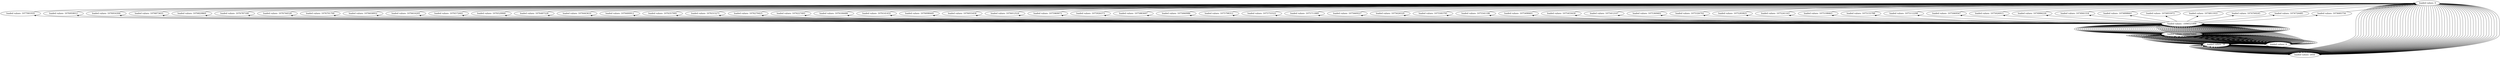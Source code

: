digraph {
	"loaded values- 0"
	"loaded values- 2050"
	"loaded values- 2050" -> "loaded values- 0" [dir=back]
	"loaded values- 10"
	"loaded values- 10" -> "loaded values- 2050" [dir=back]
	"loaded values- -1246676664"
	"loaded values- -1246676664" -> "loaded values- 10" [dir=back]
	"loaded values- -1090521896"
	"loaded values- -1090521896" -> "loaded values- -1246676664" [dir=back]
	"loaded values- 9"
	"loaded values- 9" -> "loaded values- -1090521896" [dir=back]
	"loaded values- -1246676664"
	"loaded values- -1246676664" -> "loaded values- 9" [dir=back]
	"loaded values- -1090521896"
	"loaded values- -1090521896" -> "loaded values- -1246676664" [dir=back]
	"loaded values- 1077001935"
	"loaded values- 1077001935" -> "loaded values- -1090521896" [dir=back]
	"loaded values- 0"
	"loaded values- 0" -> "loaded values- 1077001935" [dir=back]
	"loaded values- 2050"
	"loaded values- 2050" -> "loaded values- 0" [dir=back]
	"loaded values- 10"
	"loaded values- 10" -> "loaded values- 2050" [dir=back]
	"loaded values- -1246676664"
	"loaded values- -1246676664" -> "loaded values- 10" [dir=back]
	"loaded values- -1090521896"
	"loaded values- -1090521896" -> "loaded values- -1246676664" [dir=back]
	"loaded values- 9"
	"loaded values- 9" -> "loaded values- -1090521896" [dir=back]
	"loaded values- -1246676664"
	"loaded values- -1246676664" -> "loaded values- 9" [dir=back]
	"loaded values- -1090521896"
	"loaded values- -1090521896" -> "loaded values- -1246676664" [dir=back]
	"loaded values- 1076959012"
	"loaded values- 1076959012" -> "loaded values- -1090521896" [dir=back]
	"loaded values- 0"
	"loaded values- 0" -> "loaded values- 1076959012" [dir=back]
	"loaded values- 2050"
	"loaded values- 2050" -> "loaded values- 0" [dir=back]
	"loaded values- 10"
	"loaded values- 10" -> "loaded values- 2050" [dir=back]
	"loaded values- -1246676664"
	"loaded values- -1246676664" -> "loaded values- 10" [dir=back]
	"loaded values- -1090521896"
	"loaded values- -1090521896" -> "loaded values- -1246676664" [dir=back]
	"loaded values- 9"
	"loaded values- 9" -> "loaded values- -1090521896" [dir=back]
	"loaded values- -1246676664"
	"loaded values- -1246676664" -> "loaded values- 9" [dir=back]
	"loaded values- -1090521896"
	"loaded values- -1090521896" -> "loaded values- -1246676664" [dir=back]
	"loaded values- 1076916304"
	"loaded values- 1076916304" -> "loaded values- -1090521896" [dir=back]
	"loaded values- 0"
	"loaded values- 0" -> "loaded values- 1076916304" [dir=back]
	"loaded values- 2050"
	"loaded values- 2050" -> "loaded values- 0" [dir=back]
	"loaded values- 10"
	"loaded values- 10" -> "loaded values- 2050" [dir=back]
	"loaded values- -1246676664"
	"loaded values- -1246676664" -> "loaded values- 10" [dir=back]
	"loaded values- -1090521896"
	"loaded values- -1090521896" -> "loaded values- -1246676664" [dir=back]
	"loaded values- 9"
	"loaded values- 9" -> "loaded values- -1090521896" [dir=back]
	"loaded values- -1246676664"
	"loaded values- -1246676664" -> "loaded values- 9" [dir=back]
	"loaded values- -1090521896"
	"loaded values- -1090521896" -> "loaded values- -1246676664" [dir=back]
	"loaded values- 1076873655"
	"loaded values- 1076873655" -> "loaded values- -1090521896" [dir=back]
	"loaded values- 0"
	"loaded values- 0" -> "loaded values- 1076873655" [dir=back]
	"loaded values- 2050"
	"loaded values- 2050" -> "loaded values- 0" [dir=back]
	"loaded values- 10"
	"loaded values- 10" -> "loaded values- 2050" [dir=back]
	"loaded values- -1246676664"
	"loaded values- -1246676664" -> "loaded values- 10" [dir=back]
	"loaded values- -1090521896"
	"loaded values- -1090521896" -> "loaded values- -1246676664" [dir=back]
	"loaded values- 9"
	"loaded values- 9" -> "loaded values- -1090521896" [dir=back]
	"loaded values- -1246676664"
	"loaded values- -1246676664" -> "loaded values- 9" [dir=back]
	"loaded values- -1090521896"
	"loaded values- -1090521896" -> "loaded values- -1246676664" [dir=back]
	"loaded values- 1076829869"
	"loaded values- 1076829869" -> "loaded values- -1090521896" [dir=back]
	"loaded values- 0"
	"loaded values- 0" -> "loaded values- 1076829869" [dir=back]
	"loaded values- 2050"
	"loaded values- 2050" -> "loaded values- 0" [dir=back]
	"loaded values- 10"
	"loaded values- 10" -> "loaded values- 2050" [dir=back]
	"loaded values- -1246676664"
	"loaded values- -1246676664" -> "loaded values- 10" [dir=back]
	"loaded values- -1090521896"
	"loaded values- -1090521896" -> "loaded values- -1246676664" [dir=back]
	"loaded values- 9"
	"loaded values- 9" -> "loaded values- -1090521896" [dir=back]
	"loaded values- -1246676664"
	"loaded values- -1246676664" -> "loaded values- 9" [dir=back]
	"loaded values- -1090521896"
	"loaded values- -1090521896" -> "loaded values- -1246676664" [dir=back]
	"loaded values- 1076787180"
	"loaded values- 1076787180" -> "loaded values- -1090521896" [dir=back]
	"loaded values- 0"
	"loaded values- 0" -> "loaded values- 1076787180" [dir=back]
	"loaded values- 2050"
	"loaded values- 2050" -> "loaded values- 0" [dir=back]
	"loaded values- 10"
	"loaded values- 10" -> "loaded values- 2050" [dir=back]
	"loaded values- -1246676664"
	"loaded values- -1246676664" -> "loaded values- 10" [dir=back]
	"loaded values- -1090521896"
	"loaded values- -1090521896" -> "loaded values- -1246676664" [dir=back]
	"loaded values- 9"
	"loaded values- 9" -> "loaded values- -1090521896" [dir=back]
	"loaded values- -1246676664"
	"loaded values- -1246676664" -> "loaded values- 9" [dir=back]
	"loaded values- -1090521896"
	"loaded values- -1090521896" -> "loaded values- -1246676664" [dir=back]
	"loaded values- 1076744528"
	"loaded values- 1076744528" -> "loaded values- -1090521896" [dir=back]
	"loaded values- 0"
	"loaded values- 0" -> "loaded values- 1076744528" [dir=back]
	"loaded values- 2050"
	"loaded values- 2050" -> "loaded values- 0" [dir=back]
	"loaded values- 10"
	"loaded values- 10" -> "loaded values- 2050" [dir=back]
	"loaded values- -1246676664"
	"loaded values- -1246676664" -> "loaded values- 10" [dir=back]
	"loaded values- -1090521896"
	"loaded values- -1090521896" -> "loaded values- -1246676664" [dir=back]
	"loaded values- 9"
	"loaded values- 9" -> "loaded values- -1090521896" [dir=back]
	"loaded values- -1246676664"
	"loaded values- -1246676664" -> "loaded values- 9" [dir=back]
	"loaded values- -1090521896"
	"loaded values- -1090521896" -> "loaded values- -1246676664" [dir=back]
	"loaded values- 1076701700"
	"loaded values- 1076701700" -> "loaded values- -1090521896" [dir=back]
	"loaded values- 0"
	"loaded values- 0" -> "loaded values- 1076701700" [dir=back]
	"loaded values- 2050"
	"loaded values- 2050" -> "loaded values- 0" [dir=back]
	"loaded values- 10"
	"loaded values- 10" -> "loaded values- 2050" [dir=back]
	"loaded values- -1246676664"
	"loaded values- -1246676664" -> "loaded values- 10" [dir=back]
	"loaded values- -1090521896"
	"loaded values- -1090521896" -> "loaded values- -1246676664" [dir=back]
	"loaded values- 9"
	"loaded values- 9" -> "loaded values- -1090521896" [dir=back]
	"loaded values- -1246676664"
	"loaded values- -1246676664" -> "loaded values- 9" [dir=back]
	"loaded values- -1090521896"
	"loaded values- -1090521896" -> "loaded values- -1246676664" [dir=back]
	"loaded values- 1076658952"
	"loaded values- 1076658952" -> "loaded values- -1090521896" [dir=back]
	"loaded values- 0"
	"loaded values- 0" -> "loaded values- 1076658952" [dir=back]
	"loaded values- 2050"
	"loaded values- 2050" -> "loaded values- 0" [dir=back]
	"loaded values- 10"
	"loaded values- 10" -> "loaded values- 2050" [dir=back]
	"loaded values- -1246676664"
	"loaded values- -1246676664" -> "loaded values- 10" [dir=back]
	"loaded values- -1090521896"
	"loaded values- -1090521896" -> "loaded values- -1246676664" [dir=back]
	"loaded values- 9"
	"loaded values- 9" -> "loaded values- -1090521896" [dir=back]
	"loaded values- -1246676664"
	"loaded values- -1246676664" -> "loaded values- 9" [dir=back]
	"loaded values- -1090521896"
	"loaded values- -1090521896" -> "loaded values- -1246676664" [dir=back]
	"loaded values- 1076616205"
	"loaded values- 1076616205" -> "loaded values- -1090521896" [dir=back]
	"loaded values- 0"
	"loaded values- 0" -> "loaded values- 1076616205" [dir=back]
	"loaded values- 2050"
	"loaded values- 2050" -> "loaded values- 0" [dir=back]
	"loaded values- 10"
	"loaded values- 10" -> "loaded values- 2050" [dir=back]
	"loaded values- -1246676664"
	"loaded values- -1246676664" -> "loaded values- 10" [dir=back]
	"loaded values- -1090521896"
	"loaded values- -1090521896" -> "loaded values- -1246676664" [dir=back]
	"loaded values- 9"
	"loaded values- 9" -> "loaded values- -1090521896" [dir=back]
	"loaded values- -1246676664"
	"loaded values- -1246676664" -> "loaded values- 9" [dir=back]
	"loaded values- -1090521896"
	"loaded values- -1090521896" -> "loaded values- -1246676664" [dir=back]
	"loaded values- 1076572602"
	"loaded values- 1076572602" -> "loaded values- -1090521896" [dir=back]
	"loaded values- 0"
	"loaded values- 0" -> "loaded values- 1076572602" [dir=back]
	"loaded values- 2050"
	"loaded values- 2050" -> "loaded values- 0" [dir=back]
	"loaded values- 10"
	"loaded values- 10" -> "loaded values- 2050" [dir=back]
	"loaded values- -1246676664"
	"loaded values- -1246676664" -> "loaded values- 10" [dir=back]
	"loaded values- -1090521896"
	"loaded values- -1090521896" -> "loaded values- -1246676664" [dir=back]
	"loaded values- 9"
	"loaded values- 9" -> "loaded values- -1090521896" [dir=back]
	"loaded values- -1246676664"
	"loaded values- -1246676664" -> "loaded values- 9" [dir=back]
	"loaded values- -1090521896"
	"loaded values- -1090521896" -> "loaded values- -1246676664" [dir=back]
	"loaded values- 1076529900"
	"loaded values- 1076529900" -> "loaded values- -1090521896" [dir=back]
	"loaded values- 0"
	"loaded values- 0" -> "loaded values- 1076529900" [dir=back]
	"loaded values- 2050"
	"loaded values- 2050" -> "loaded values- 0" [dir=back]
	"loaded values- 10"
	"loaded values- 10" -> "loaded values- 2050" [dir=back]
	"loaded values- -1246676664"
	"loaded values- -1246676664" -> "loaded values- 10" [dir=back]
	"loaded values- -1090521896"
	"loaded values- -1090521896" -> "loaded values- -1246676664" [dir=back]
	"loaded values- 9"
	"loaded values- 9" -> "loaded values- -1090521896" [dir=back]
	"loaded values- -1246676664"
	"loaded values- -1246676664" -> "loaded values- 9" [dir=back]
	"loaded values- -1090521896"
	"loaded values- -1090521896" -> "loaded values- -1246676664" [dir=back]
	"loaded values- 1076487228"
	"loaded values- 1076487228" -> "loaded values- -1090521896" [dir=back]
	"loaded values- 0"
	"loaded values- 0" -> "loaded values- 1076487228" [dir=back]
	"loaded values- 2050"
	"loaded values- 2050" -> "loaded values- 0" [dir=back]
	"loaded values- 10"
	"loaded values- 10" -> "loaded values- 2050" [dir=back]
	"loaded values- -1246676664"
	"loaded values- -1246676664" -> "loaded values- 10" [dir=back]
	"loaded values- -1090521896"
	"loaded values- -1090521896" -> "loaded values- -1246676664" [dir=back]
	"loaded values- 9"
	"loaded values- 9" -> "loaded values- -1090521896" [dir=back]
	"loaded values- -1246676664"
	"loaded values- -1246676664" -> "loaded values- 9" [dir=back]
	"loaded values- -1090521896"
	"loaded values- -1090521896" -> "loaded values- -1246676664" [dir=back]
	"loaded values- 1076443610"
	"loaded values- 1076443610" -> "loaded values- -1090521896" [dir=back]
	"loaded values- 0"
	"loaded values- 0" -> "loaded values- 1076443610" [dir=back]
	"loaded values- 2050"
	"loaded values- 2050" -> "loaded values- 0" [dir=back]
	"loaded values- 10"
	"loaded values- 10" -> "loaded values- 2050" [dir=back]
	"loaded values- -1246676664"
	"loaded values- -1246676664" -> "loaded values- 10" [dir=back]
	"loaded values- -1090521896"
	"loaded values- -1090521896" -> "loaded values- -1246676664" [dir=back]
	"loaded values- 9"
	"loaded values- 9" -> "loaded values- -1090521896" [dir=back]
	"loaded values- -1246676664"
	"loaded values- -1246676664" -> "loaded values- 9" [dir=back]
	"loaded values- -1090521896"
	"loaded values- -1090521896" -> "loaded values- -1246676664" [dir=back]
	"loaded values- 1076400912"
	"loaded values- 1076400912" -> "loaded values- -1090521896" [dir=back]
	"loaded values- 0"
	"loaded values- 0" -> "loaded values- 1076400912" [dir=back]
	"loaded values- 2050"
	"loaded values- 2050" -> "loaded values- 0" [dir=back]
	"loaded values- 10"
	"loaded values- 10" -> "loaded values- 2050" [dir=back]
	"loaded values- -1246676664"
	"loaded values- -1246676664" -> "loaded values- 10" [dir=back]
	"loaded values- -1090521896"
	"loaded values- -1090521896" -> "loaded values- -1246676664" [dir=back]
	"loaded values- 9"
	"loaded values- 9" -> "loaded values- -1090521896" [dir=back]
	"loaded values- -1246676664"
	"loaded values- -1246676664" -> "loaded values- 9" [dir=back]
	"loaded values- -1090521896"
	"loaded values- -1090521896" -> "loaded values- -1246676664" [dir=back]
	"loaded values- 1076357995"
	"loaded values- 1076357995" -> "loaded values- -1090521896" [dir=back]
	"loaded values- 0"
	"loaded values- 0" -> "loaded values- 1076357995" [dir=back]
	"loaded values- 2050"
	"loaded values- 2050" -> "loaded values- 0" [dir=back]
	"loaded values- 10"
	"loaded values- 10" -> "loaded values- 2050" [dir=back]
	"loaded values- -1246676664"
	"loaded values- -1246676664" -> "loaded values- 10" [dir=back]
	"loaded values- -1090521896"
	"loaded values- -1090521896" -> "loaded values- -1246676664" [dir=back]
	"loaded values- 9"
	"loaded values- 9" -> "loaded values- -1090521896" [dir=back]
	"loaded values- -1246676664"
	"loaded values- -1246676664" -> "loaded values- 9" [dir=back]
	"loaded values- -1090521896"
	"loaded values- -1090521896" -> "loaded values- -1246676664" [dir=back]
	"loaded values- 1076315271"
	"loaded values- 1076315271" -> "loaded values- -1090521896" [dir=back]
	"loaded values- 0"
	"loaded values- 0" -> "loaded values- 1076315271" [dir=back]
	"loaded values- 2050"
	"loaded values- 2050" -> "loaded values- 0" [dir=back]
	"loaded values- 10"
	"loaded values- 10" -> "loaded values- 2050" [dir=back]
	"loaded values- -1246676664"
	"loaded values- -1246676664" -> "loaded values- 10" [dir=back]
	"loaded values- -1090521896"
	"loaded values- -1090521896" -> "loaded values- -1246676664" [dir=back]
	"loaded values- 9"
	"loaded values- 9" -> "loaded values- -1090521896" [dir=back]
	"loaded values- -1246676664"
	"loaded values- -1246676664" -> "loaded values- 9" [dir=back]
	"loaded values- -1090521896"
	"loaded values- -1090521896" -> "loaded values- -1246676664" [dir=back]
	"loaded values- 1076270425"
	"loaded values- 1076270425" -> "loaded values- -1090521896" [dir=back]
	"loaded values- 0"
	"loaded values- 0" -> "loaded values- 1076270425" [dir=back]
	"loaded values- 2050"
	"loaded values- 2050" -> "loaded values- 0" [dir=back]
	"loaded values- 10"
	"loaded values- 10" -> "loaded values- 2050" [dir=back]
	"loaded values- -1246676664"
	"loaded values- -1246676664" -> "loaded values- 10" [dir=back]
	"loaded values- -1090521896"
	"loaded values- -1090521896" -> "loaded values- -1246676664" [dir=back]
	"loaded values- 9"
	"loaded values- 9" -> "loaded values- -1090521896" [dir=back]
	"loaded values- -1246676664"
	"loaded values- -1246676664" -> "loaded values- 9" [dir=back]
	"loaded values- -1090521896"
	"loaded values- -1090521896" -> "loaded values- -1246676664" [dir=back]
	"loaded values- 1076227493"
	"loaded values- 1076227493" -> "loaded values- -1090521896" [dir=back]
	"loaded values- 0"
	"loaded values- 0" -> "loaded values- 1076227493" [dir=back]
	"loaded values- 2050"
	"loaded values- 2050" -> "loaded values- 0" [dir=back]
	"loaded values- 10"
	"loaded values- 10" -> "loaded values- 2050" [dir=back]
	"loaded values- -1246676664"
	"loaded values- -1246676664" -> "loaded values- 10" [dir=back]
	"loaded values- -1090521896"
	"loaded values- -1090521896" -> "loaded values- -1246676664" [dir=back]
	"loaded values- 9"
	"loaded values- 9" -> "loaded values- -1090521896" [dir=back]
	"loaded values- -1246676664"
	"loaded values- -1246676664" -> "loaded values- 9" [dir=back]
	"loaded values- -1090521896"
	"loaded values- -1090521896" -> "loaded values- -1246676664" [dir=back]
	"loaded values- 1076184486"
	"loaded values- 1076184486" -> "loaded values- -1090521896" [dir=back]
	"loaded values- 0"
	"loaded values- 0" -> "loaded values- 1076184486" [dir=back]
	"loaded values- 2050"
	"loaded values- 2050" -> "loaded values- 0" [dir=back]
	"loaded values- 10"
	"loaded values- 10" -> "loaded values- 2050" [dir=back]
	"loaded values- -1246676664"
	"loaded values- -1246676664" -> "loaded values- 10" [dir=back]
	"loaded values- -1090521896"
	"loaded values- -1090521896" -> "loaded values- -1246676664" [dir=back]
	"loaded values- 9"
	"loaded values- 9" -> "loaded values- -1090521896" [dir=back]
	"loaded values- -1246676664"
	"loaded values- -1246676664" -> "loaded values- 9" [dir=back]
	"loaded values- -1090521896"
	"loaded values- -1090521896" -> "loaded values- -1246676664" [dir=back]
	"loaded values- 1076141432"
	"loaded values- 1076141432" -> "loaded values- -1090521896" [dir=back]
	"loaded values- 0"
	"loaded values- 0" -> "loaded values- 1076141432" [dir=back]
	"loaded values- 2050"
	"loaded values- 2050" -> "loaded values- 0" [dir=back]
	"loaded values- 10"
	"loaded values- 10" -> "loaded values- 2050" [dir=back]
	"loaded values- -1246676664"
	"loaded values- -1246676664" -> "loaded values- 10" [dir=back]
	"loaded values- -1090521896"
	"loaded values- -1090521896" -> "loaded values- -1246676664" [dir=back]
	"loaded values- 9"
	"loaded values- 9" -> "loaded values- -1090521896" [dir=back]
	"loaded values- -1246676664"
	"loaded values- -1246676664" -> "loaded values- 9" [dir=back]
	"loaded values- -1090521896"
	"loaded values- -1090521896" -> "loaded values- -1246676664" [dir=back]
	"loaded values- 1076098449"
	"loaded values- 1076098449" -> "loaded values- -1090521896" [dir=back]
	"loaded values- 0"
	"loaded values- 0" -> "loaded values- 1076098449" [dir=back]
	"loaded values- 2050"
	"loaded values- 2050" -> "loaded values- 0" [dir=back]
	"loaded values- 10"
	"loaded values- 10" -> "loaded values- 2050" [dir=back]
	"loaded values- -1246676664"
	"loaded values- -1246676664" -> "loaded values- 10" [dir=back]
	"loaded values- -1090521896"
	"loaded values- -1090521896" -> "loaded values- -1246676664" [dir=back]
	"loaded values- 9"
	"loaded values- 9" -> "loaded values- -1090521896" [dir=back]
	"loaded values- -1246676664"
	"loaded values- -1246676664" -> "loaded values- 9" [dir=back]
	"loaded values- -1090521896"
	"loaded values- -1090521896" -> "loaded values- -1246676664" [dir=back]
	"loaded values- 1076055458"
	"loaded values- 1076055458" -> "loaded values- -1090521896" [dir=back]
	"loaded values- 0"
	"loaded values- 0" -> "loaded values- 1076055458" [dir=back]
	"loaded values- 2050"
	"loaded values- 2050" -> "loaded values- 0" [dir=back]
	"loaded values- 10"
	"loaded values- 10" -> "loaded values- 2050" [dir=back]
	"loaded values- -1246676664"
	"loaded values- -1246676664" -> "loaded values- 10" [dir=back]
	"loaded values- -1090521896"
	"loaded values- -1090521896" -> "loaded values- -1246676664" [dir=back]
	"loaded values- 9"
	"loaded values- 9" -> "loaded values- -1090521896" [dir=back]
	"loaded values- -1246676664"
	"loaded values- -1246676664" -> "loaded values- 9" [dir=back]
	"loaded values- -1090521896"
	"loaded values- -1090521896" -> "loaded values- -1246676664" [dir=back]
	"loaded values- 1076012524"
	"loaded values- 1076012524" -> "loaded values- -1090521896" [dir=back]
	"loaded values- 0"
	"loaded values- 0" -> "loaded values- 1076012524" [dir=back]
	"loaded values- 2050"
	"loaded values- 2050" -> "loaded values- 0" [dir=back]
	"loaded values- 10"
	"loaded values- 10" -> "loaded values- 2050" [dir=back]
	"loaded values- -1246676664"
	"loaded values- -1246676664" -> "loaded values- 10" [dir=back]
	"loaded values- -1090521896"
	"loaded values- -1090521896" -> "loaded values- -1246676664" [dir=back]
	"loaded values- 9"
	"loaded values- 9" -> "loaded values- -1090521896" [dir=back]
	"loaded values- -1246676664"
	"loaded values- -1246676664" -> "loaded values- 9" [dir=back]
	"loaded values- -1090521896"
	"loaded values- -1090521896" -> "loaded values- -1246676664" [dir=back]
	"loaded values- 1075969072"
	"loaded values- 1075969072" -> "loaded values- -1090521896" [dir=back]
	"loaded values- 0"
	"loaded values- 0" -> "loaded values- 1075969072" [dir=back]
	"loaded values- 2050"
	"loaded values- 2050" -> "loaded values- 0" [dir=back]
	"loaded values- 10"
	"loaded values- 10" -> "loaded values- 2050" [dir=back]
	"loaded values- -1246676664"
	"loaded values- -1246676664" -> "loaded values- 10" [dir=back]
	"loaded values- -1090521896"
	"loaded values- -1090521896" -> "loaded values- -1246676664" [dir=back]
	"loaded values- 9"
	"loaded values- 9" -> "loaded values- -1090521896" [dir=back]
	"loaded values- -1246676664"
	"loaded values- -1246676664" -> "loaded values- 9" [dir=back]
	"loaded values- -1090521896"
	"loaded values- -1090521896" -> "loaded values- -1246676664" [dir=back]
	"loaded values- 1075926373"
	"loaded values- 1075926373" -> "loaded values- -1090521896" [dir=back]
	"loaded values- 0"
	"loaded values- 0" -> "loaded values- 1075926373" [dir=back]
	"loaded values- 2050"
	"loaded values- 2050" -> "loaded values- 0" [dir=back]
	"loaded values- 10"
	"loaded values- 10" -> "loaded values- 2050" [dir=back]
	"loaded values- -1246676664"
	"loaded values- -1246676664" -> "loaded values- 10" [dir=back]
	"loaded values- -1090521896"
	"loaded values- -1090521896" -> "loaded values- -1246676664" [dir=back]
	"loaded values- 9"
	"loaded values- 9" -> "loaded values- -1090521896" [dir=back]
	"loaded values- -1246676664"
	"loaded values- -1246676664" -> "loaded values- 9" [dir=back]
	"loaded values- -1090521896"
	"loaded values- -1090521896" -> "loaded values- -1246676664" [dir=back]
	"loaded values- 1075883697"
	"loaded values- 1075883697" -> "loaded values- -1090521896" [dir=back]
	"loaded values- 0"
	"loaded values- 0" -> "loaded values- 1075883697" [dir=back]
	"loaded values- 2050"
	"loaded values- 2050" -> "loaded values- 0" [dir=back]
	"loaded values- 10"
	"loaded values- 10" -> "loaded values- 2050" [dir=back]
	"loaded values- -1246676664"
	"loaded values- -1246676664" -> "loaded values- 10" [dir=back]
	"loaded values- -1090521896"
	"loaded values- -1090521896" -> "loaded values- -1246676664" [dir=back]
	"loaded values- 9"
	"loaded values- 9" -> "loaded values- -1090521896" [dir=back]
	"loaded values- -1246676664"
	"loaded values- -1246676664" -> "loaded values- 9" [dir=back]
	"loaded values- -1090521896"
	"loaded values- -1090521896" -> "loaded values- -1246676664" [dir=back]
	"loaded values- 1075840986"
	"loaded values- 1075840986" -> "loaded values- -1090521896" [dir=back]
	"loaded values- 0"
	"loaded values- 0" -> "loaded values- 1075840986" [dir=back]
	"loaded values- 2050"
	"loaded values- 2050" -> "loaded values- 0" [dir=back]
	"loaded values- 10"
	"loaded values- 10" -> "loaded values- 2050" [dir=back]
	"loaded values- -1246676664"
	"loaded values- -1246676664" -> "loaded values- 10" [dir=back]
	"loaded values- -1090521896"
	"loaded values- -1090521896" -> "loaded values- -1246676664" [dir=back]
	"loaded values- 9"
	"loaded values- 9" -> "loaded values- -1090521896" [dir=back]
	"loaded values- -1246676664"
	"loaded values- -1246676664" -> "loaded values- 9" [dir=back]
	"loaded values- -1090521896"
	"loaded values- -1090521896" -> "loaded values- -1246676664" [dir=back]
	"loaded values- 1075798312"
	"loaded values- 1075798312" -> "loaded values- -1090521896" [dir=back]
	"loaded values- 0"
	"loaded values- 0" -> "loaded values- 1075798312" [dir=back]
	"loaded values- 2050"
	"loaded values- 2050" -> "loaded values- 0" [dir=back]
	"loaded values- 10"
	"loaded values- 10" -> "loaded values- 2050" [dir=back]
	"loaded values- -1246676664"
	"loaded values- -1246676664" -> "loaded values- 10" [dir=back]
	"loaded values- -1090521896"
	"loaded values- -1090521896" -> "loaded values- -1246676664" [dir=back]
	"loaded values- 9"
	"loaded values- 9" -> "loaded values- -1090521896" [dir=back]
	"loaded values- -1246676664"
	"loaded values- -1246676664" -> "loaded values- 9" [dir=back]
	"loaded values- -1090521896"
	"loaded values- -1090521896" -> "loaded values- -1246676664" [dir=back]
	"loaded values- 1075755522"
	"loaded values- 1075755522" -> "loaded values- -1090521896" [dir=back]
	"loaded values- 0"
	"loaded values- 0" -> "loaded values- 1075755522" [dir=back]
	"loaded values- 2050"
	"loaded values- 2050" -> "loaded values- 0" [dir=back]
	"loaded values- 10"
	"loaded values- 10" -> "loaded values- 2050" [dir=back]
	"loaded values- -1246676664"
	"loaded values- -1246676664" -> "loaded values- 10" [dir=back]
	"loaded values- -1090521896"
	"loaded values- -1090521896" -> "loaded values- -1246676664" [dir=back]
	"loaded values- 9"
	"loaded values- 9" -> "loaded values- -1090521896" [dir=back]
	"loaded values- -1246676664"
	"loaded values- -1246676664" -> "loaded values- 9" [dir=back]
	"loaded values- -1090521896"
	"loaded values- -1090521896" -> "loaded values- -1246676664" [dir=back]
	"loaded values- 1075711889"
	"loaded values- 1075711889" -> "loaded values- -1090521896" [dir=back]
	"loaded values- 0"
	"loaded values- 0" -> "loaded values- 1075711889" [dir=back]
	"loaded values- 2050"
	"loaded values- 2050" -> "loaded values- 0" [dir=back]
	"loaded values- 10"
	"loaded values- 10" -> "loaded values- 2050" [dir=back]
	"loaded values- -1246676664"
	"loaded values- -1246676664" -> "loaded values- 10" [dir=back]
	"loaded values- -1090521896"
	"loaded values- -1090521896" -> "loaded values- -1246676664" [dir=back]
	"loaded values- 9"
	"loaded values- 9" -> "loaded values- -1090521896" [dir=back]
	"loaded values- -1246676664"
	"loaded values- -1246676664" -> "loaded values- 9" [dir=back]
	"loaded values- -1090521896"
	"loaded values- -1090521896" -> "loaded values- -1246676664" [dir=back]
	"loaded values- 1075669227"
	"loaded values- 1075669227" -> "loaded values- -1090521896" [dir=back]
	"loaded values- 0"
	"loaded values- 0" -> "loaded values- 1075669227" [dir=back]
	"loaded values- 2050"
	"loaded values- 2050" -> "loaded values- 0" [dir=back]
	"loaded values- 10"
	"loaded values- 10" -> "loaded values- 2050" [dir=back]
	"loaded values- -1246676664"
	"loaded values- -1246676664" -> "loaded values- 10" [dir=back]
	"loaded values- -1090521896"
	"loaded values- -1090521896" -> "loaded values- -1246676664" [dir=back]
	"loaded values- 9"
	"loaded values- 9" -> "loaded values- -1090521896" [dir=back]
	"loaded values- -1246676664"
	"loaded values- -1246676664" -> "loaded values- 9" [dir=back]
	"loaded values- -1090521896"
	"loaded values- -1090521896" -> "loaded values- -1246676664" [dir=back]
	"loaded values- 1075626529"
	"loaded values- 1075626529" -> "loaded values- -1090521896" [dir=back]
	"loaded values- 0"
	"loaded values- 0" -> "loaded values- 1075626529" [dir=back]
	"loaded values- 2050"
	"loaded values- 2050" -> "loaded values- 0" [dir=back]
	"loaded values- 10"
	"loaded values- 10" -> "loaded values- 2050" [dir=back]
	"loaded values- -1246676664"
	"loaded values- -1246676664" -> "loaded values- 10" [dir=back]
	"loaded values- -1090521896"
	"loaded values- -1090521896" -> "loaded values- -1246676664" [dir=back]
	"loaded values- 9"
	"loaded values- 9" -> "loaded values- -1090521896" [dir=back]
	"loaded values- -1246676664"
	"loaded values- -1246676664" -> "loaded values- 9" [dir=back]
	"loaded values- -1090521896"
	"loaded values- -1090521896" -> "loaded values- -1246676664" [dir=back]
	"loaded values- 1075583795"
	"loaded values- 1075583795" -> "loaded values- -1090521896" [dir=back]
	"loaded values- 0"
	"loaded values- 0" -> "loaded values- 1075583795" [dir=back]
	"loaded values- 2050"
	"loaded values- 2050" -> "loaded values- 0" [dir=back]
	"loaded values- 10"
	"loaded values- 10" -> "loaded values- 2050" [dir=back]
	"loaded values- -1246676664"
	"loaded values- -1246676664" -> "loaded values- 10" [dir=back]
	"loaded values- -1090521896"
	"loaded values- -1090521896" -> "loaded values- -1246676664" [dir=back]
	"loaded values- 9"
	"loaded values- 9" -> "loaded values- -1090521896" [dir=back]
	"loaded values- -1246676664"
	"loaded values- -1246676664" -> "loaded values- 9" [dir=back]
	"loaded values- -1090521896"
	"loaded values- -1090521896" -> "loaded values- -1246676664" [dir=back]
	"loaded values- 1075541186"
	"loaded values- 1075541186" -> "loaded values- -1090521896" [dir=back]
	"loaded values- 0"
	"loaded values- 0" -> "loaded values- 1075541186" [dir=back]
	"loaded values- 2050"
	"loaded values- 2050" -> "loaded values- 0" [dir=back]
	"loaded values- 10"
	"loaded values- 10" -> "loaded values- 2050" [dir=back]
	"loaded values- -1246676664"
	"loaded values- -1246676664" -> "loaded values- 10" [dir=back]
	"loaded values- -1090521896"
	"loaded values- -1090521896" -> "loaded values- -1246676664" [dir=back]
	"loaded values- 9"
	"loaded values- 9" -> "loaded values- -1090521896" [dir=back]
	"loaded values- -1246676664"
	"loaded values- -1246676664" -> "loaded values- 9" [dir=back]
	"loaded values- -1090521896"
	"loaded values- -1090521896" -> "loaded values- -1246676664" [dir=back]
	"loaded values- 1075498401"
	"loaded values- 1075498401" -> "loaded values- -1090521896" [dir=back]
	"loaded values- 0"
	"loaded values- 0" -> "loaded values- 1075498401" [dir=back]
	"loaded values- 2050"
	"loaded values- 2050" -> "loaded values- 0" [dir=back]
	"loaded values- 10"
	"loaded values- 10" -> "loaded values- 2050" [dir=back]
	"loaded values- -1246676664"
	"loaded values- -1246676664" -> "loaded values- 10" [dir=back]
	"loaded values- -1090521896"
	"loaded values- -1090521896" -> "loaded values- -1246676664" [dir=back]
	"loaded values- 9"
	"loaded values- 9" -> "loaded values- -1090521896" [dir=back]
	"loaded values- -1246676664"
	"loaded values- -1246676664" -> "loaded values- 9" [dir=back]
	"loaded values- -1090521896"
	"loaded values- -1090521896" -> "loaded values- -1246676664" [dir=back]
	"loaded values- 1075455630"
	"loaded values- 1075455630" -> "loaded values- -1090521896" [dir=back]
	"loaded values- 0"
	"loaded values- 0" -> "loaded values- 1075455630" [dir=back]
	"loaded values- 2050"
	"loaded values- 2050" -> "loaded values- 0" [dir=back]
	"loaded values- 10"
	"loaded values- 10" -> "loaded values- 2050" [dir=back]
	"loaded values- -1246676664"
	"loaded values- -1246676664" -> "loaded values- 10" [dir=back]
	"loaded values- -1090521896"
	"loaded values- -1090521896" -> "loaded values- -1246676664" [dir=back]
	"loaded values- 9"
	"loaded values- 9" -> "loaded values- -1090521896" [dir=back]
	"loaded values- -1246676664"
	"loaded values- -1246676664" -> "loaded values- 9" [dir=back]
	"loaded values- -1090521896"
	"loaded values- -1090521896" -> "loaded values- -1246676664" [dir=back]
	"loaded values- 1075412107"
	"loaded values- 1075412107" -> "loaded values- -1090521896" [dir=back]
	"loaded values- 0"
	"loaded values- 0" -> "loaded values- 1075412107" [dir=back]
	"loaded values- 2050"
	"loaded values- 2050" -> "loaded values- 0" [dir=back]
	"loaded values- 10"
	"loaded values- 10" -> "loaded values- 2050" [dir=back]
	"loaded values- -1246676664"
	"loaded values- -1246676664" -> "loaded values- 10" [dir=back]
	"loaded values- -1090521896"
	"loaded values- -1090521896" -> "loaded values- -1246676664" [dir=back]
	"loaded values- 9"
	"loaded values- 9" -> "loaded values- -1090521896" [dir=back]
	"loaded values- -1246676664"
	"loaded values- -1246676664" -> "loaded values- 9" [dir=back]
	"loaded values- -1090521896"
	"loaded values- -1090521896" -> "loaded values- -1246676664" [dir=back]
	"loaded values- 1075369402"
	"loaded values- 1075369402" -> "loaded values- -1090521896" [dir=back]
	"loaded values- 0"
	"loaded values- 0" -> "loaded values- 1075369402" [dir=back]
	"loaded values- 2050"
	"loaded values- 2050" -> "loaded values- 0" [dir=back]
	"loaded values- 10"
	"loaded values- 10" -> "loaded values- 2050" [dir=back]
	"loaded values- -1246676664"
	"loaded values- -1246676664" -> "loaded values- 10" [dir=back]
	"loaded values- -1090521896"
	"loaded values- -1090521896" -> "loaded values- -1246676664" [dir=back]
	"loaded values- 9"
	"loaded values- 9" -> "loaded values- -1090521896" [dir=back]
	"loaded values- -1246676664"
	"loaded values- -1246676664" -> "loaded values- 9" [dir=back]
	"loaded values- -1090521896"
	"loaded values- -1090521896" -> "loaded values- -1246676664" [dir=back]
	"loaded values- 1075326702"
	"loaded values- 1075326702" -> "loaded values- -1090521896" [dir=back]
	"loaded values- 0"
	"loaded values- 0" -> "loaded values- 1075326702" [dir=back]
	"loaded values- 2050"
	"loaded values- 2050" -> "loaded values- 0" [dir=back]
	"loaded values- 10"
	"loaded values- 10" -> "loaded values- 2050" [dir=back]
	"loaded values- -1246676664"
	"loaded values- -1246676664" -> "loaded values- 10" [dir=back]
	"loaded values- -1090521896"
	"loaded values- -1090521896" -> "loaded values- -1246676664" [dir=back]
	"loaded values- 9"
	"loaded values- 9" -> "loaded values- -1090521896" [dir=back]
	"loaded values- -1246676664"
	"loaded values- -1246676664" -> "loaded values- 9" [dir=back]
	"loaded values- -1090521896"
	"loaded values- -1090521896" -> "loaded values- -1246676664" [dir=back]
	"loaded values- 1075283825"
	"loaded values- 1075283825" -> "loaded values- -1090521896" [dir=back]
	"loaded values- 0"
	"loaded values- 0" -> "loaded values- 1075283825" [dir=back]
	"loaded values- 2050"
	"loaded values- 2050" -> "loaded values- 0" [dir=back]
	"loaded values- 10"
	"loaded values- 10" -> "loaded values- 2050" [dir=back]
	"loaded values- -1246676664"
	"loaded values- -1246676664" -> "loaded values- 10" [dir=back]
	"loaded values- -1090521896"
	"loaded values- -1090521896" -> "loaded values- -1246676664" [dir=back]
	"loaded values- 9"
	"loaded values- 9" -> "loaded values- -1090521896" [dir=back]
	"loaded values- -1246676664"
	"loaded values- -1246676664" -> "loaded values- 9" [dir=back]
	"loaded values- -1090521896"
	"loaded values- -1090521896" -> "loaded values- -1246676664" [dir=back]
	"loaded values- 1075241163"
	"loaded values- 1075241163" -> "loaded values- -1090521896" [dir=back]
	"loaded values- 0"
	"loaded values- 0" -> "loaded values- 1075241163" [dir=back]
	"loaded values- 2050"
	"loaded values- 2050" -> "loaded values- 0" [dir=back]
	"loaded values- 10"
	"loaded values- 10" -> "loaded values- 2050" [dir=back]
	"loaded values- -1246676664"
	"loaded values- -1246676664" -> "loaded values- 10" [dir=back]
	"loaded values- -1090521896"
	"loaded values- -1090521896" -> "loaded values- -1246676664" [dir=back]
	"loaded values- 9"
	"loaded values- 9" -> "loaded values- -1090521896" [dir=back]
	"loaded values- -1246676664"
	"loaded values- -1246676664" -> "loaded values- 9" [dir=back]
	"loaded values- -1090521896"
	"loaded values- -1090521896" -> "loaded values- -1246676664" [dir=back]
	"loaded values- 1075198463"
	"loaded values- 1075198463" -> "loaded values- -1090521896" [dir=back]
	"loaded values- 0"
	"loaded values- 0" -> "loaded values- 1075198463" [dir=back]
	"loaded values- 2050"
	"loaded values- 2050" -> "loaded values- 0" [dir=back]
	"loaded values- 10"
	"loaded values- 10" -> "loaded values- 2050" [dir=back]
	"loaded values- -1246676664"
	"loaded values- -1246676664" -> "loaded values- 10" [dir=back]
	"loaded values- -1090521896"
	"loaded values- -1090521896" -> "loaded values- -1246676664" [dir=back]
	"loaded values- 9"
	"loaded values- 9" -> "loaded values- -1090521896" [dir=back]
	"loaded values- -1246676664"
	"loaded values- -1246676664" -> "loaded values- 9" [dir=back]
	"loaded values- -1090521896"
	"loaded values- -1090521896" -> "loaded values- -1246676664" [dir=back]
	"loaded values- 1075155788"
	"loaded values- 1075155788" -> "loaded values- -1090521896" [dir=back]
	"loaded values- 0"
	"loaded values- 0" -> "loaded values- 1075155788" [dir=back]
	"loaded values- 2050"
	"loaded values- 2050" -> "loaded values- 0" [dir=back]
	"loaded values- 10"
	"loaded values- 10" -> "loaded values- 2050" [dir=back]
	"loaded values- -1246676664"
	"loaded values- -1246676664" -> "loaded values- 10" [dir=back]
	"loaded values- -1090521896"
	"loaded values- -1090521896" -> "loaded values- -1246676664" [dir=back]
	"loaded values- 9"
	"loaded values- 9" -> "loaded values- -1090521896" [dir=back]
	"loaded values- -1246676664"
	"loaded values- -1246676664" -> "loaded values- 9" [dir=back]
	"loaded values- -1090521896"
	"loaded values- -1090521896" -> "loaded values- -1246676664" [dir=back]
	"loaded values- 1075112298"
	"loaded values- 1075112298" -> "loaded values- -1090521896" [dir=back]
	"loaded values- 0"
	"loaded values- 0" -> "loaded values- 1075112298" [dir=back]
	"loaded values- 2050"
	"loaded values- 2050" -> "loaded values- 0" [dir=back]
	"loaded values- 10"
	"loaded values- 10" -> "loaded values- 2050" [dir=back]
	"loaded values- -1246676664"
	"loaded values- -1246676664" -> "loaded values- 10" [dir=back]
	"loaded values- -1090521896"
	"loaded values- -1090521896" -> "loaded values- -1246676664" [dir=back]
	"loaded values- 9"
	"loaded values- 9" -> "loaded values- -1090521896" [dir=back]
	"loaded values- -1246676664"
	"loaded values- -1246676664" -> "loaded values- 9" [dir=back]
	"loaded values- -1090521896"
	"loaded values- -1090521896" -> "loaded values- -1246676664" [dir=back]
	"loaded values- 1075069567"
	"loaded values- 1075069567" -> "loaded values- -1090521896" [dir=back]
	"loaded values- 0"
	"loaded values- 0" -> "loaded values- 1075069567" [dir=back]
	"loaded values- 2050"
	"loaded values- 2050" -> "loaded values- 0" [dir=back]
	"loaded values- 10"
	"loaded values- 10" -> "loaded values- 2050" [dir=back]
	"loaded values- -1246676664"
	"loaded values- -1246676664" -> "loaded values- 10" [dir=back]
	"loaded values- -1090521896"
	"loaded values- -1090521896" -> "loaded values- -1246676664" [dir=back]
	"loaded values- 9"
	"loaded values- 9" -> "loaded values- -1090521896" [dir=back]
	"loaded values- -1246676664"
	"loaded values- -1246676664" -> "loaded values- 9" [dir=back]
	"loaded values- -1090521896"
	"loaded values- -1090521896" -> "loaded values- -1246676664" [dir=back]
	"loaded values- 1075026915"
	"loaded values- 1075026915" -> "loaded values- -1090521896" [dir=back]
	"loaded values- 0"
	"loaded values- 0" -> "loaded values- 1075026915" [dir=back]
	"loaded values- 2050"
	"loaded values- 2050" -> "loaded values- 0" [dir=back]
	"loaded values- 10"
	"loaded values- 10" -> "loaded values- 2050" [dir=back]
	"loaded values- -1246676664"
	"loaded values- -1246676664" -> "loaded values- 10" [dir=back]
	"loaded values- -1090521896"
	"loaded values- -1090521896" -> "loaded values- -1246676664" [dir=back]
	"loaded values- 9"
	"loaded values- 9" -> "loaded values- -1090521896" [dir=back]
	"loaded values- -1246676664"
	"loaded values- -1246676664" -> "loaded values- 9" [dir=back]
	"loaded values- -1090521896"
	"loaded values- -1090521896" -> "loaded values- -1246676664" [dir=back]
	"loaded values- 1074984226"
	"loaded values- 1074984226" -> "loaded values- -1090521896" [dir=back]
	"loaded values- 0"
	"loaded values- 0" -> "loaded values- 1074984226" [dir=back]
	"loaded values- 2050"
	"loaded values- 2050" -> "loaded values- 0" [dir=back]
	"loaded values- 10"
	"loaded values- 10" -> "loaded values- 2050" [dir=back]
	"loaded values- -1246676664"
	"loaded values- -1246676664" -> "loaded values- 10" [dir=back]
	"loaded values- -1090521896"
	"loaded values- -1090521896" -> "loaded values- -1246676664" [dir=back]
	"loaded values- 9"
	"loaded values- 9" -> "loaded values- -1090521896" [dir=back]
	"loaded values- -1246676664"
	"loaded values- -1246676664" -> "loaded values- 9" [dir=back]
	"loaded values- -1090521896"
	"loaded values- -1090521896" -> "loaded values- -1246676664" [dir=back]
	"loaded values- 1074941554"
	"loaded values- 1074941554" -> "loaded values- -1090521896" [dir=back]
	"loaded values- 0"
	"loaded values- 0" -> "loaded values- 1074941554" [dir=back]
	"loaded values- 2050"
	"loaded values- 2050" -> "loaded values- 0" [dir=back]
	"loaded values- 10"
	"loaded values- 10" -> "loaded values- 2050" [dir=back]
	"loaded values- -1246676664"
	"loaded values- -1246676664" -> "loaded values- 10" [dir=back]
	"loaded values- -1090521896"
	"loaded values- -1090521896" -> "loaded values- -1246676664" [dir=back]
	"loaded values- 9"
	"loaded values- 9" -> "loaded values- -1090521896" [dir=back]
	"loaded values- -1246676664"
	"loaded values- -1246676664" -> "loaded values- 9" [dir=back]
	"loaded values- -1090521896"
	"loaded values- -1090521896" -> "loaded values- -1246676664" [dir=back]
	"loaded values- 1074898661"
	"loaded values- 1074898661" -> "loaded values- -1090521896" [dir=back]
	"loaded values- 0"
	"loaded values- 0" -> "loaded values- 1074898661" [dir=back]
	"loaded values- 2050"
	"loaded values- 2050" -> "loaded values- 0" [dir=back]
	"loaded values- 10"
	"loaded values- 10" -> "loaded values- 2050" [dir=back]
	"loaded values- -1246676664"
	"loaded values- -1246676664" -> "loaded values- 10" [dir=back]
	"loaded values- -1090521896"
	"loaded values- -1090521896" -> "loaded values- -1246676664" [dir=back]
	"loaded values- 9"
	"loaded values- 9" -> "loaded values- -1090521896" [dir=back]
	"loaded values- -1246676664"
	"loaded values- -1246676664" -> "loaded values- 9" [dir=back]
	"loaded values- -1090521896"
	"loaded values- -1090521896" -> "loaded values- -1246676664" [dir=back]
	"loaded values- 1074855972"
	"loaded values- 1074855972" -> "loaded values- -1090521896" [dir=back]
	"loaded values- 0"
	"loaded values- 0" -> "loaded values- 1074855972" [dir=back]
	"loaded values- 2050"
	"loaded values- 2050" -> "loaded values- 0" [dir=back]
	"loaded values- 10"
	"loaded values- 10" -> "loaded values- 2050" [dir=back]
	"loaded values- -1246676664"
	"loaded values- -1246676664" -> "loaded values- 10" [dir=back]
	"loaded values- -1090521896"
	"loaded values- -1090521896" -> "loaded values- -1246676664" [dir=back]
	"loaded values- 9"
	"loaded values- 9" -> "loaded values- -1090521896" [dir=back]
	"loaded values- -1246676664"
	"loaded values- -1246676664" -> "loaded values- 9" [dir=back]
	"loaded values- -1090521896"
	"loaded values- -1090521896" -> "loaded values- -1246676664" [dir=back]
	"loaded values- 1074811933"
	"loaded values- 1074811933" -> "loaded values- -1090521896" [dir=back]
	"loaded values- 0"
	"loaded values- 0" -> "loaded values- 1074811933" [dir=back]
	"loaded values- 2050"
	"loaded values- 2050" -> "loaded values- 0" [dir=back]
	"loaded values- 10"
	"loaded values- 10" -> "loaded values- 2050" [dir=back]
	"loaded values- -1246676664"
	"loaded values- -1246676664" -> "loaded values- 10" [dir=back]
	"loaded values- -1090521896"
	"loaded values- -1090521896" -> "loaded values- -1246676664" [dir=back]
	"loaded values- 9"
	"loaded values- 9" -> "loaded values- -1090521896" [dir=back]
	"loaded values- -1246676664"
	"loaded values- -1246676664" -> "loaded values- 9" [dir=back]
	"loaded values- -1090521896"
	"loaded values- -1090521896" -> "loaded values- -1246676664" [dir=back]
	"loaded values- 1074769245"
	"loaded values- 1074769245" -> "loaded values- -1090521896" [dir=back]
	"loaded values- 0"
	"loaded values- 0" -> "loaded values- 1074769245" [dir=back]
	"loaded values- 2050"
	"loaded values- 2050" -> "loaded values- 0" [dir=back]
	"loaded values- 10"
	"loaded values- 10" -> "loaded values- 2050" [dir=back]
	"loaded values- -1246676664"
	"loaded values- -1246676664" -> "loaded values- 10" [dir=back]
	"loaded values- -1090521896"
	"loaded values- -1090521896" -> "loaded values- -1246676664" [dir=back]
	"loaded values- 9"
	"loaded values- 9" -> "loaded values- -1090521896" [dir=back]
	"loaded values- -1246676664"
	"loaded values- -1246676664" -> "loaded values- 9" [dir=back]
	"loaded values- -1090521896"
	"loaded values- -1090521896" -> "loaded values- -1246676664" [dir=back]
	"loaded values- 1074726485"
	"loaded values- 1074726485" -> "loaded values- -1090521896" [dir=back]
	"loaded values- 0"
	"loaded values- 0" -> "loaded values- 1074726485" [dir=back]
	"loaded values- 2050"
	"loaded values- 2050" -> "loaded values- 0" [dir=back]
	"loaded values- 10"
	"loaded values- 10" -> "loaded values- 2050" [dir=back]
	"loaded values- -1246676664"
	"loaded values- -1246676664" -> "loaded values- 10" [dir=back]
	"loaded values- -1090521896"
	"loaded values- -1090521896" -> "loaded values- -1246676664" [dir=back]
	"loaded values- 9"
	"loaded values- 9" -> "loaded values- -1090521896" [dir=back]
	"loaded values- -1246676664"
	"loaded values- -1246676664" -> "loaded values- 9" [dir=back]
	"loaded values- -1090521896"
	"loaded values- -1090521896" -> "loaded values- -1246676664" [dir=back]
	"loaded values- 1074683756"
	"loaded values- 1074683756" -> "loaded values- -1090521896" [dir=back]
	"loaded values- 0"
	"loaded values- 0" -> "loaded values- 1074683756" [dir=back]
	"loaded values- 2050"
	"loaded values- 2050" -> "loaded values- 0" [dir=back]
	"loaded values- 10"
	"loaded values- 10" -> "loaded values- 2050" [dir=back]
	"loaded values- -1246676664"
	"loaded values- -1246676664" -> "loaded values- 10" [dir=back]
	"loaded values- -1090521896"
	"loaded values- -1090521896" -> "loaded values- -1246676664" [dir=back]
	"loaded values- 9"
	"loaded values- 9" -> "loaded values- -1090521896" [dir=back]
}
